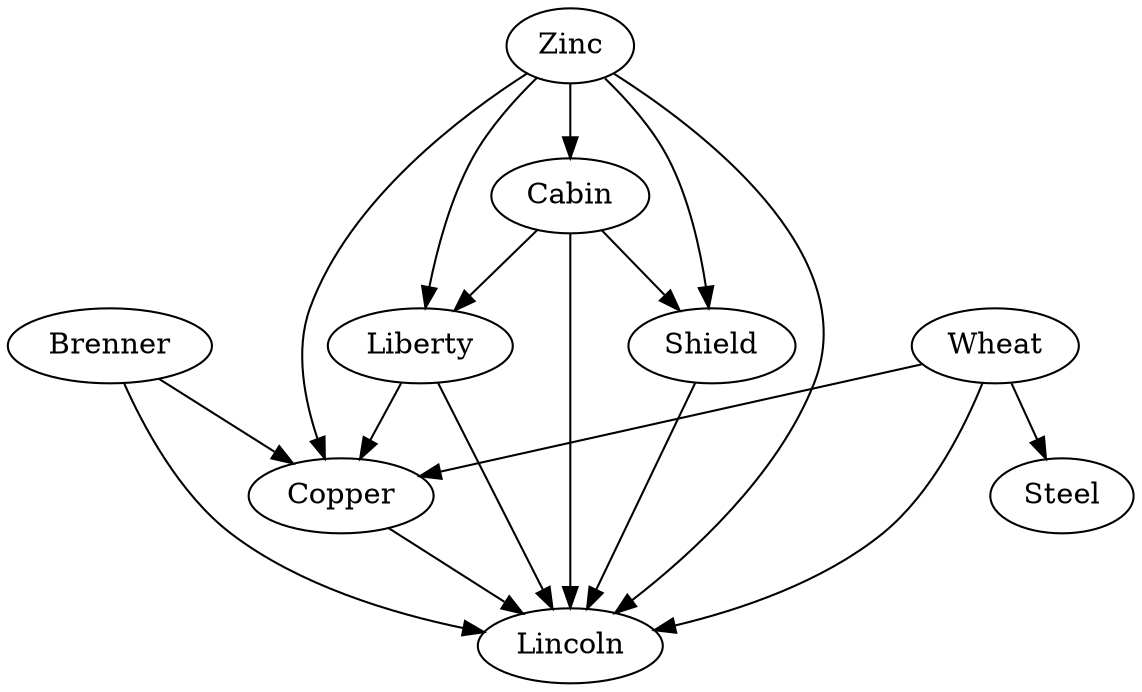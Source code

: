 /* This file shows the dependencies between the different main modules
of Penny.

To render, run
dot -Tps dependencies.dot -o dependencies.ps
*/
digraph G {
        Brenner -> Lincoln;
        Brenner -> Copper;
        Cabin -> Lincoln;
        Cabin -> Liberty;
        Cabin -> Shield;
        Copper -> Lincoln;
        Liberty -> Lincoln;
        Liberty -> Copper;
        Shield -> Lincoln;
        Zinc -> Cabin;
        Zinc -> Copper;
        Zinc -> Liberty;
        Zinc -> Lincoln;
        Zinc -> Shield;
        Wheat -> Steel;
        Wheat -> Lincoln;
        Wheat -> Copper;
}

